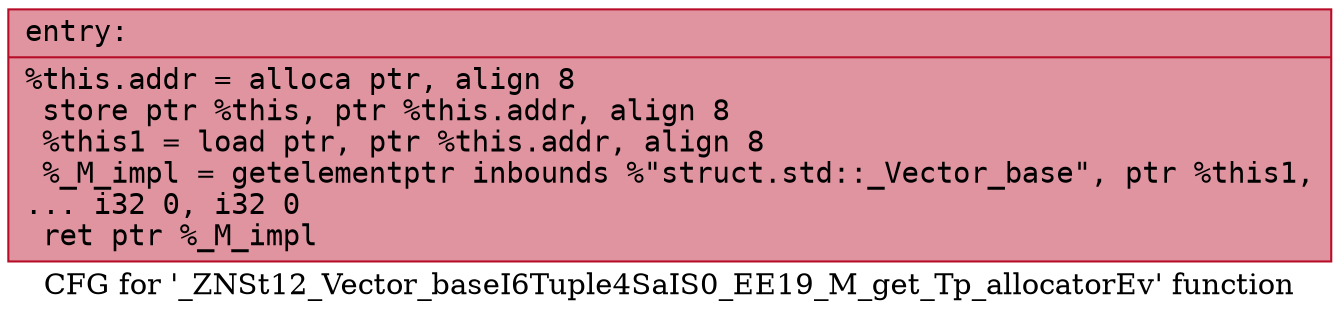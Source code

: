 digraph "CFG for '_ZNSt12_Vector_baseI6Tuple4SaIS0_EE19_M_get_Tp_allocatorEv' function" {
	label="CFG for '_ZNSt12_Vector_baseI6Tuple4SaIS0_EE19_M_get_Tp_allocatorEv' function";

	Node0x55c606376d20 [shape=record,color="#b70d28ff", style=filled, fillcolor="#b70d2870" fontname="Courier",label="{entry:\l|  %this.addr = alloca ptr, align 8\l  store ptr %this, ptr %this.addr, align 8\l  %this1 = load ptr, ptr %this.addr, align 8\l  %_M_impl = getelementptr inbounds %\"struct.std::_Vector_base\", ptr %this1,\l... i32 0, i32 0\l  ret ptr %_M_impl\l}"];
}
